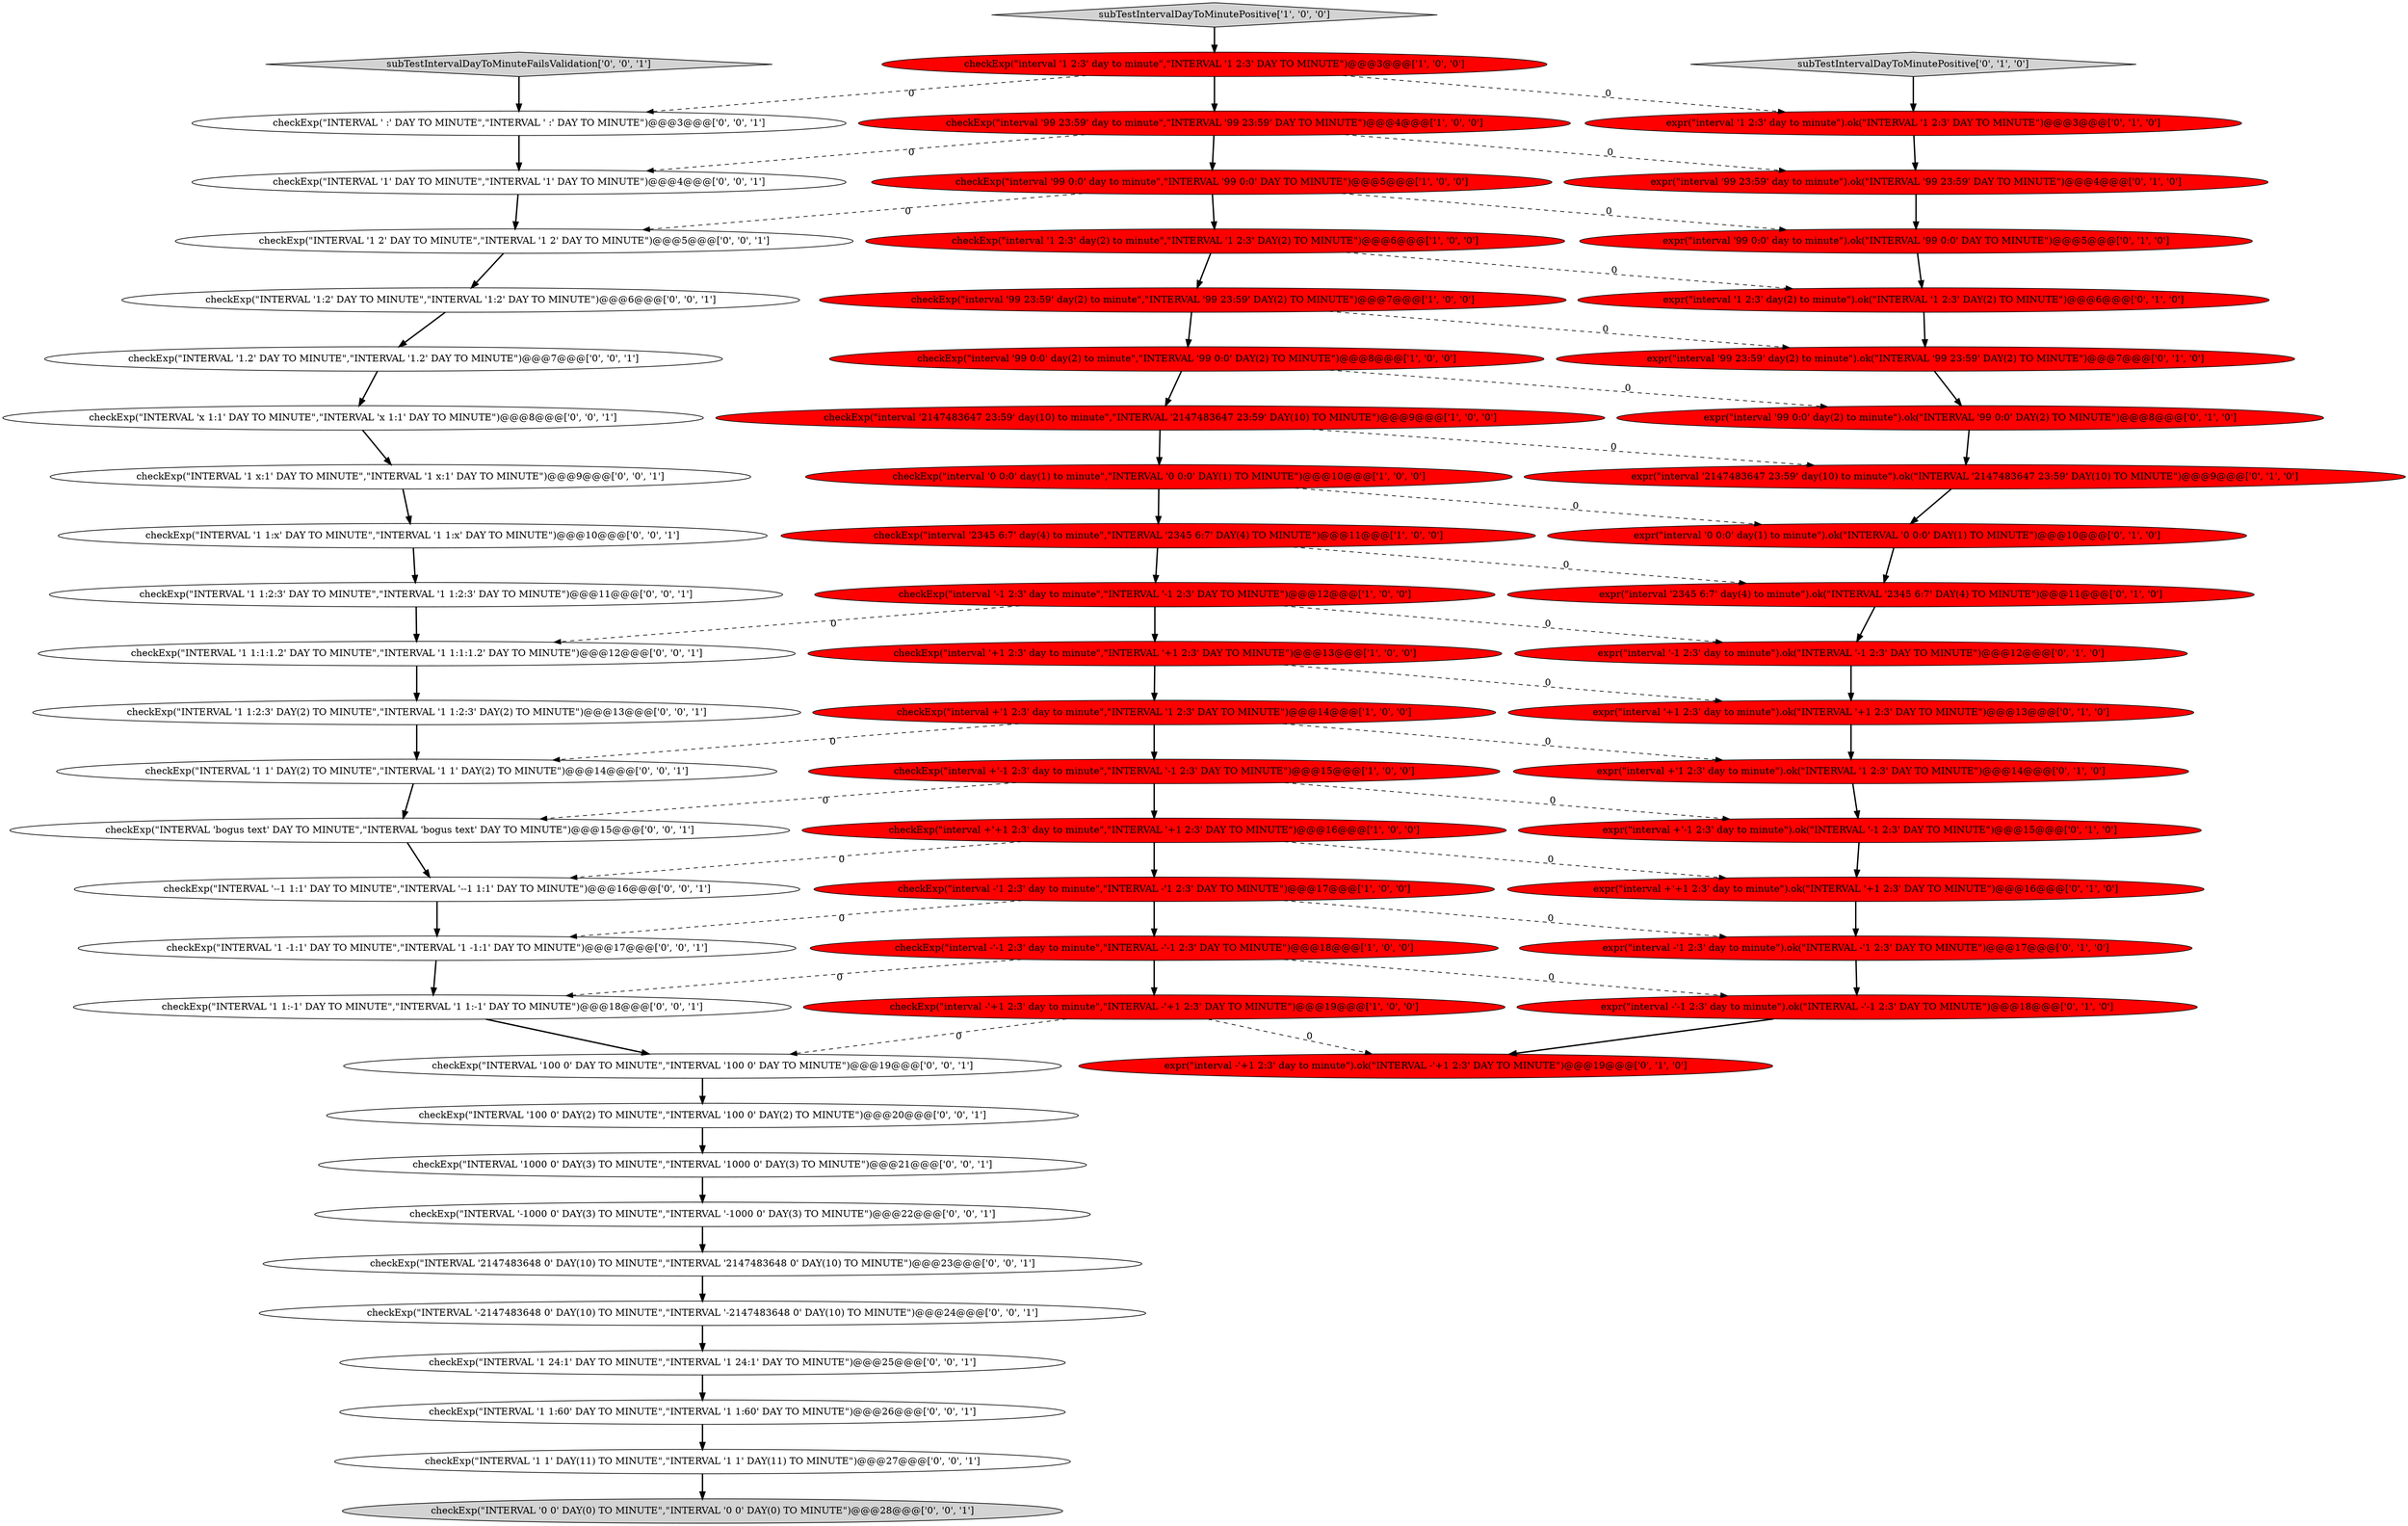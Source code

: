 digraph {
55 [style = filled, label = "checkExp(\"INTERVAL '1 1:2:3' DAY(2) TO MINUTE\",\"INTERVAL '1 1:2:3' DAY(2) TO MINUTE\")@@@13@@@['0', '0', '1']", fillcolor = white, shape = ellipse image = "AAA0AAABBB3BBB"];
16 [style = filled, label = "checkExp(\"interval -'1 2:3' day to minute\",\"INTERVAL -'1 2:3' DAY TO MINUTE\")@@@17@@@['1', '0', '0']", fillcolor = red, shape = ellipse image = "AAA1AAABBB1BBB"];
18 [style = filled, label = "expr(\"interval -'+1 2:3' day to minute\").ok(\"INTERVAL -'+1 2:3' DAY TO MINUTE\")@@@19@@@['0', '1', '0']", fillcolor = red, shape = ellipse image = "AAA1AAABBB2BBB"];
0 [style = filled, label = "checkExp(\"interval -'-1 2:3' day to minute\",\"INTERVAL -'-1 2:3' DAY TO MINUTE\")@@@18@@@['1', '0', '0']", fillcolor = red, shape = ellipse image = "AAA1AAABBB1BBB"];
23 [style = filled, label = "expr(\"interval '99 0:0' day(2) to minute\").ok(\"INTERVAL '99 0:0' DAY(2) TO MINUTE\")@@@8@@@['0', '1', '0']", fillcolor = red, shape = ellipse image = "AAA1AAABBB2BBB"];
28 [style = filled, label = "expr(\"interval '2147483647 23:59' day(10) to minute\").ok(\"INTERVAL '2147483647 23:59' DAY(10) TO MINUTE\")@@@9@@@['0', '1', '0']", fillcolor = red, shape = ellipse image = "AAA1AAABBB2BBB"];
58 [style = filled, label = "checkExp(\"INTERVAL '1 x:1' DAY TO MINUTE\",\"INTERVAL '1 x:1' DAY TO MINUTE\")@@@9@@@['0', '0', '1']", fillcolor = white, shape = ellipse image = "AAA0AAABBB3BBB"];
2 [style = filled, label = "checkExp(\"interval '99 23:59' day(2) to minute\",\"INTERVAL '99 23:59' DAY(2) TO MINUTE\")@@@7@@@['1', '0', '0']", fillcolor = red, shape = ellipse image = "AAA1AAABBB1BBB"];
6 [style = filled, label = "checkExp(\"interval '+1 2:3' day to minute\",\"INTERVAL '+1 2:3' DAY TO MINUTE\")@@@13@@@['1', '0', '0']", fillcolor = red, shape = ellipse image = "AAA1AAABBB1BBB"];
3 [style = filled, label = "checkExp(\"interval '0 0:0' day(1) to minute\",\"INTERVAL '0 0:0' DAY(1) TO MINUTE\")@@@10@@@['1', '0', '0']", fillcolor = red, shape = ellipse image = "AAA1AAABBB1BBB"];
36 [style = filled, label = "checkExp(\"INTERVAL '0 0' DAY(0) TO MINUTE\",\"INTERVAL '0 0' DAY(0) TO MINUTE\")@@@28@@@['0', '0', '1']", fillcolor = lightgray, shape = ellipse image = "AAA0AAABBB3BBB"];
42 [style = filled, label = "checkExp(\"INTERVAL '1 1:60' DAY TO MINUTE\",\"INTERVAL '1 1:60' DAY TO MINUTE\")@@@26@@@['0', '0', '1']", fillcolor = white, shape = ellipse image = "AAA0AAABBB3BBB"];
1 [style = filled, label = "subTestIntervalDayToMinutePositive['1', '0', '0']", fillcolor = lightgray, shape = diamond image = "AAA0AAABBB1BBB"];
15 [style = filled, label = "checkExp(\"interval +'1 2:3' day to minute\",\"INTERVAL '1 2:3' DAY TO MINUTE\")@@@14@@@['1', '0', '0']", fillcolor = red, shape = ellipse image = "AAA1AAABBB1BBB"];
30 [style = filled, label = "expr(\"interval '2345 6:7' day(4) to minute\").ok(\"INTERVAL '2345 6:7' DAY(4) TO MINUTE\")@@@11@@@['0', '1', '0']", fillcolor = red, shape = ellipse image = "AAA1AAABBB2BBB"];
39 [style = filled, label = "checkExp(\"INTERVAL '1 2' DAY TO MINUTE\",\"INTERVAL '1 2' DAY TO MINUTE\")@@@5@@@['0', '0', '1']", fillcolor = white, shape = ellipse image = "AAA0AAABBB3BBB"];
31 [style = filled, label = "expr(\"interval '0 0:0' day(1) to minute\").ok(\"INTERVAL '0 0:0' DAY(1) TO MINUTE\")@@@10@@@['0', '1', '0']", fillcolor = red, shape = ellipse image = "AAA1AAABBB2BBB"];
19 [style = filled, label = "expr(\"interval '1 2:3' day to minute\").ok(\"INTERVAL '1 2:3' DAY TO MINUTE\")@@@3@@@['0', '1', '0']", fillcolor = red, shape = ellipse image = "AAA1AAABBB2BBB"];
25 [style = filled, label = "expr(\"interval +'-1 2:3' day to minute\").ok(\"INTERVAL '-1 2:3' DAY TO MINUTE\")@@@15@@@['0', '1', '0']", fillcolor = red, shape = ellipse image = "AAA1AAABBB2BBB"];
17 [style = filled, label = "checkExp(\"interval '1 2:3' day to minute\",\"INTERVAL '1 2:3' DAY TO MINUTE\")@@@3@@@['1', '0', '0']", fillcolor = red, shape = ellipse image = "AAA1AAABBB1BBB"];
41 [style = filled, label = "checkExp(\"INTERVAL '--1 1:1' DAY TO MINUTE\",\"INTERVAL '--1 1:1' DAY TO MINUTE\")@@@16@@@['0', '0', '1']", fillcolor = white, shape = ellipse image = "AAA0AAABBB3BBB"];
60 [style = filled, label = "checkExp(\"INTERVAL '100 0' DAY TO MINUTE\",\"INTERVAL '100 0' DAY TO MINUTE\")@@@19@@@['0', '0', '1']", fillcolor = white, shape = ellipse image = "AAA0AAABBB3BBB"];
24 [style = filled, label = "expr(\"interval '-1 2:3' day to minute\").ok(\"INTERVAL '-1 2:3' DAY TO MINUTE\")@@@12@@@['0', '1', '0']", fillcolor = red, shape = ellipse image = "AAA1AAABBB2BBB"];
12 [style = filled, label = "checkExp(\"interval '1 2:3' day(2) to minute\",\"INTERVAL '1 2:3' DAY(2) TO MINUTE\")@@@6@@@['1', '0', '0']", fillcolor = red, shape = ellipse image = "AAA1AAABBB1BBB"];
49 [style = filled, label = "checkExp(\"INTERVAL '1:2' DAY TO MINUTE\",\"INTERVAL '1:2' DAY TO MINUTE\")@@@6@@@['0', '0', '1']", fillcolor = white, shape = ellipse image = "AAA0AAABBB3BBB"];
47 [style = filled, label = "checkExp(\"INTERVAL ' :' DAY TO MINUTE\",\"INTERVAL ' :' DAY TO MINUTE\")@@@3@@@['0', '0', '1']", fillcolor = white, shape = ellipse image = "AAA0AAABBB3BBB"];
50 [style = filled, label = "checkExp(\"INTERVAL '1000 0' DAY(3) TO MINUTE\",\"INTERVAL '1000 0' DAY(3) TO MINUTE\")@@@21@@@['0', '0', '1']", fillcolor = white, shape = ellipse image = "AAA0AAABBB3BBB"];
46 [style = filled, label = "checkExp(\"INTERVAL '1.2' DAY TO MINUTE\",\"INTERVAL '1.2' DAY TO MINUTE\")@@@7@@@['0', '0', '1']", fillcolor = white, shape = ellipse image = "AAA0AAABBB3BBB"];
5 [style = filled, label = "checkExp(\"interval '2345 6:7' day(4) to minute\",\"INTERVAL '2345 6:7' DAY(4) TO MINUTE\")@@@11@@@['1', '0', '0']", fillcolor = red, shape = ellipse image = "AAA1AAABBB1BBB"];
20 [style = filled, label = "expr(\"interval +'+1 2:3' day to minute\").ok(\"INTERVAL '+1 2:3' DAY TO MINUTE\")@@@16@@@['0', '1', '0']", fillcolor = red, shape = ellipse image = "AAA1AAABBB2BBB"];
34 [style = filled, label = "expr(\"interval '99 0:0' day to minute\").ok(\"INTERVAL '99 0:0' DAY TO MINUTE\")@@@5@@@['0', '1', '0']", fillcolor = red, shape = ellipse image = "AAA1AAABBB2BBB"];
35 [style = filled, label = "expr(\"interval +'1 2:3' day to minute\").ok(\"INTERVAL '1 2:3' DAY TO MINUTE\")@@@14@@@['0', '1', '0']", fillcolor = red, shape = ellipse image = "AAA1AAABBB2BBB"];
26 [style = filled, label = "expr(\"interval '1 2:3' day(2) to minute\").ok(\"INTERVAL '1 2:3' DAY(2) TO MINUTE\")@@@6@@@['0', '1', '0']", fillcolor = red, shape = ellipse image = "AAA1AAABBB2BBB"];
59 [style = filled, label = "checkExp(\"INTERVAL 'x 1:1' DAY TO MINUTE\",\"INTERVAL 'x 1:1' DAY TO MINUTE\")@@@8@@@['0', '0', '1']", fillcolor = white, shape = ellipse image = "AAA0AAABBB3BBB"];
61 [style = filled, label = "checkExp(\"INTERVAL '2147483648 0' DAY(10) TO MINUTE\",\"INTERVAL '2147483648 0' DAY(10) TO MINUTE\")@@@23@@@['0', '0', '1']", fillcolor = white, shape = ellipse image = "AAA0AAABBB3BBB"];
32 [style = filled, label = "subTestIntervalDayToMinutePositive['0', '1', '0']", fillcolor = lightgray, shape = diamond image = "AAA0AAABBB2BBB"];
29 [style = filled, label = "expr(\"interval -'-1 2:3' day to minute\").ok(\"INTERVAL -'-1 2:3' DAY TO MINUTE\")@@@18@@@['0', '1', '0']", fillcolor = red, shape = ellipse image = "AAA1AAABBB2BBB"];
40 [style = filled, label = "checkExp(\"INTERVAL '1 24:1' DAY TO MINUTE\",\"INTERVAL '1 24:1' DAY TO MINUTE\")@@@25@@@['0', '0', '1']", fillcolor = white, shape = ellipse image = "AAA0AAABBB3BBB"];
48 [style = filled, label = "checkExp(\"INTERVAL '100 0' DAY(2) TO MINUTE\",\"INTERVAL '100 0' DAY(2) TO MINUTE\")@@@20@@@['0', '0', '1']", fillcolor = white, shape = ellipse image = "AAA0AAABBB3BBB"];
7 [style = filled, label = "checkExp(\"interval +'+1 2:3' day to minute\",\"INTERVAL '+1 2:3' DAY TO MINUTE\")@@@16@@@['1', '0', '0']", fillcolor = red, shape = ellipse image = "AAA1AAABBB1BBB"];
62 [style = filled, label = "checkExp(\"INTERVAL '1 -1:1' DAY TO MINUTE\",\"INTERVAL '1 -1:1' DAY TO MINUTE\")@@@17@@@['0', '0', '1']", fillcolor = white, shape = ellipse image = "AAA0AAABBB3BBB"];
53 [style = filled, label = "subTestIntervalDayToMinuteFailsValidation['0', '0', '1']", fillcolor = lightgray, shape = diamond image = "AAA0AAABBB3BBB"];
22 [style = filled, label = "expr(\"interval '99 23:59' day to minute\").ok(\"INTERVAL '99 23:59' DAY TO MINUTE\")@@@4@@@['0', '1', '0']", fillcolor = red, shape = ellipse image = "AAA1AAABBB2BBB"];
11 [style = filled, label = "checkExp(\"interval +'-1 2:3' day to minute\",\"INTERVAL '-1 2:3' DAY TO MINUTE\")@@@15@@@['1', '0', '0']", fillcolor = red, shape = ellipse image = "AAA1AAABBB1BBB"];
8 [style = filled, label = "checkExp(\"interval '99 23:59' day to minute\",\"INTERVAL '99 23:59' DAY TO MINUTE\")@@@4@@@['1', '0', '0']", fillcolor = red, shape = ellipse image = "AAA1AAABBB1BBB"];
13 [style = filled, label = "checkExp(\"interval '-1 2:3' day to minute\",\"INTERVAL '-1 2:3' DAY TO MINUTE\")@@@12@@@['1', '0', '0']", fillcolor = red, shape = ellipse image = "AAA1AAABBB1BBB"];
52 [style = filled, label = "checkExp(\"INTERVAL 'bogus text' DAY TO MINUTE\",\"INTERVAL 'bogus text' DAY TO MINUTE\")@@@15@@@['0', '0', '1']", fillcolor = white, shape = ellipse image = "AAA0AAABBB3BBB"];
57 [style = filled, label = "checkExp(\"INTERVAL '1 1:-1' DAY TO MINUTE\",\"INTERVAL '1 1:-1' DAY TO MINUTE\")@@@18@@@['0', '0', '1']", fillcolor = white, shape = ellipse image = "AAA0AAABBB3BBB"];
21 [style = filled, label = "expr(\"interval '+1 2:3' day to minute\").ok(\"INTERVAL '+1 2:3' DAY TO MINUTE\")@@@13@@@['0', '1', '0']", fillcolor = red, shape = ellipse image = "AAA1AAABBB2BBB"];
43 [style = filled, label = "checkExp(\"INTERVAL '1 1' DAY(11) TO MINUTE\",\"INTERVAL '1 1' DAY(11) TO MINUTE\")@@@27@@@['0', '0', '1']", fillcolor = white, shape = ellipse image = "AAA0AAABBB3BBB"];
14 [style = filled, label = "checkExp(\"interval '99 0:0' day to minute\",\"INTERVAL '99 0:0' DAY TO MINUTE\")@@@5@@@['1', '0', '0']", fillcolor = red, shape = ellipse image = "AAA1AAABBB1BBB"];
38 [style = filled, label = "checkExp(\"INTERVAL '-2147483648 0' DAY(10) TO MINUTE\",\"INTERVAL '-2147483648 0' DAY(10) TO MINUTE\")@@@24@@@['0', '0', '1']", fillcolor = white, shape = ellipse image = "AAA0AAABBB3BBB"];
45 [style = filled, label = "checkExp(\"INTERVAL '1 1:2:3' DAY TO MINUTE\",\"INTERVAL '1 1:2:3' DAY TO MINUTE\")@@@11@@@['0', '0', '1']", fillcolor = white, shape = ellipse image = "AAA0AAABBB3BBB"];
9 [style = filled, label = "checkExp(\"interval '2147483647 23:59' day(10) to minute\",\"INTERVAL '2147483647 23:59' DAY(10) TO MINUTE\")@@@9@@@['1', '0', '0']", fillcolor = red, shape = ellipse image = "AAA1AAABBB1BBB"];
44 [style = filled, label = "checkExp(\"INTERVAL '1 1:x' DAY TO MINUTE\",\"INTERVAL '1 1:x' DAY TO MINUTE\")@@@10@@@['0', '0', '1']", fillcolor = white, shape = ellipse image = "AAA0AAABBB3BBB"];
37 [style = filled, label = "checkExp(\"INTERVAL '-1000 0' DAY(3) TO MINUTE\",\"INTERVAL '-1000 0' DAY(3) TO MINUTE\")@@@22@@@['0', '0', '1']", fillcolor = white, shape = ellipse image = "AAA0AAABBB3BBB"];
27 [style = filled, label = "expr(\"interval '99 23:59' day(2) to minute\").ok(\"INTERVAL '99 23:59' DAY(2) TO MINUTE\")@@@7@@@['0', '1', '0']", fillcolor = red, shape = ellipse image = "AAA1AAABBB2BBB"];
54 [style = filled, label = "checkExp(\"INTERVAL '1' DAY TO MINUTE\",\"INTERVAL '1' DAY TO MINUTE\")@@@4@@@['0', '0', '1']", fillcolor = white, shape = ellipse image = "AAA0AAABBB3BBB"];
4 [style = filled, label = "checkExp(\"interval '99 0:0' day(2) to minute\",\"INTERVAL '99 0:0' DAY(2) TO MINUTE\")@@@8@@@['1', '0', '0']", fillcolor = red, shape = ellipse image = "AAA1AAABBB1BBB"];
33 [style = filled, label = "expr(\"interval -'1 2:3' day to minute\").ok(\"INTERVAL -'1 2:3' DAY TO MINUTE\")@@@17@@@['0', '1', '0']", fillcolor = red, shape = ellipse image = "AAA1AAABBB2BBB"];
51 [style = filled, label = "checkExp(\"INTERVAL '1 1:1:1.2' DAY TO MINUTE\",\"INTERVAL '1 1:1:1.2' DAY TO MINUTE\")@@@12@@@['0', '0', '1']", fillcolor = white, shape = ellipse image = "AAA0AAABBB3BBB"];
56 [style = filled, label = "checkExp(\"INTERVAL '1 1' DAY(2) TO MINUTE\",\"INTERVAL '1 1' DAY(2) TO MINUTE\")@@@14@@@['0', '0', '1']", fillcolor = white, shape = ellipse image = "AAA0AAABBB3BBB"];
10 [style = filled, label = "checkExp(\"interval -'+1 2:3' day to minute\",\"INTERVAL -'+1 2:3' DAY TO MINUTE\")@@@19@@@['1', '0', '0']", fillcolor = red, shape = ellipse image = "AAA1AAABBB1BBB"];
16->0 [style = bold, label=""];
56->52 [style = bold, label=""];
7->20 [style = dashed, label="0"];
53->47 [style = bold, label=""];
59->58 [style = bold, label=""];
29->18 [style = bold, label=""];
17->47 [style = dashed, label="0"];
23->28 [style = bold, label=""];
12->26 [style = dashed, label="0"];
12->2 [style = bold, label=""];
3->5 [style = bold, label=""];
13->24 [style = dashed, label="0"];
8->54 [style = dashed, label="0"];
15->11 [style = bold, label=""];
34->26 [style = bold, label=""];
24->21 [style = bold, label=""];
39->49 [style = bold, label=""];
7->16 [style = bold, label=""];
31->30 [style = bold, label=""];
13->51 [style = dashed, label="0"];
16->33 [style = dashed, label="0"];
21->35 [style = bold, label=""];
4->23 [style = dashed, label="0"];
10->18 [style = dashed, label="0"];
46->59 [style = bold, label=""];
3->31 [style = dashed, label="0"];
50->37 [style = bold, label=""];
2->27 [style = dashed, label="0"];
48->50 [style = bold, label=""];
57->60 [style = bold, label=""];
0->57 [style = dashed, label="0"];
2->4 [style = bold, label=""];
37->61 [style = bold, label=""];
60->48 [style = bold, label=""];
1->17 [style = bold, label=""];
61->38 [style = bold, label=""];
33->29 [style = bold, label=""];
26->27 [style = bold, label=""];
47->54 [style = bold, label=""];
49->46 [style = bold, label=""];
11->52 [style = dashed, label="0"];
44->45 [style = bold, label=""];
19->22 [style = bold, label=""];
5->30 [style = dashed, label="0"];
17->8 [style = bold, label=""];
4->9 [style = bold, label=""];
30->24 [style = bold, label=""];
45->51 [style = bold, label=""];
28->31 [style = bold, label=""];
43->36 [style = bold, label=""];
52->41 [style = bold, label=""];
14->39 [style = dashed, label="0"];
8->14 [style = bold, label=""];
32->19 [style = bold, label=""];
6->15 [style = bold, label=""];
35->25 [style = bold, label=""];
15->35 [style = dashed, label="0"];
54->39 [style = bold, label=""];
8->22 [style = dashed, label="0"];
25->20 [style = bold, label=""];
5->13 [style = bold, label=""];
0->29 [style = dashed, label="0"];
11->25 [style = dashed, label="0"];
9->3 [style = bold, label=""];
7->41 [style = dashed, label="0"];
13->6 [style = bold, label=""];
38->40 [style = bold, label=""];
41->62 [style = bold, label=""];
6->21 [style = dashed, label="0"];
42->43 [style = bold, label=""];
14->34 [style = dashed, label="0"];
9->28 [style = dashed, label="0"];
62->57 [style = bold, label=""];
15->56 [style = dashed, label="0"];
55->56 [style = bold, label=""];
20->33 [style = bold, label=""];
58->44 [style = bold, label=""];
16->62 [style = dashed, label="0"];
0->10 [style = bold, label=""];
51->55 [style = bold, label=""];
22->34 [style = bold, label=""];
14->12 [style = bold, label=""];
10->60 [style = dashed, label="0"];
27->23 [style = bold, label=""];
40->42 [style = bold, label=""];
11->7 [style = bold, label=""];
17->19 [style = dashed, label="0"];
}

